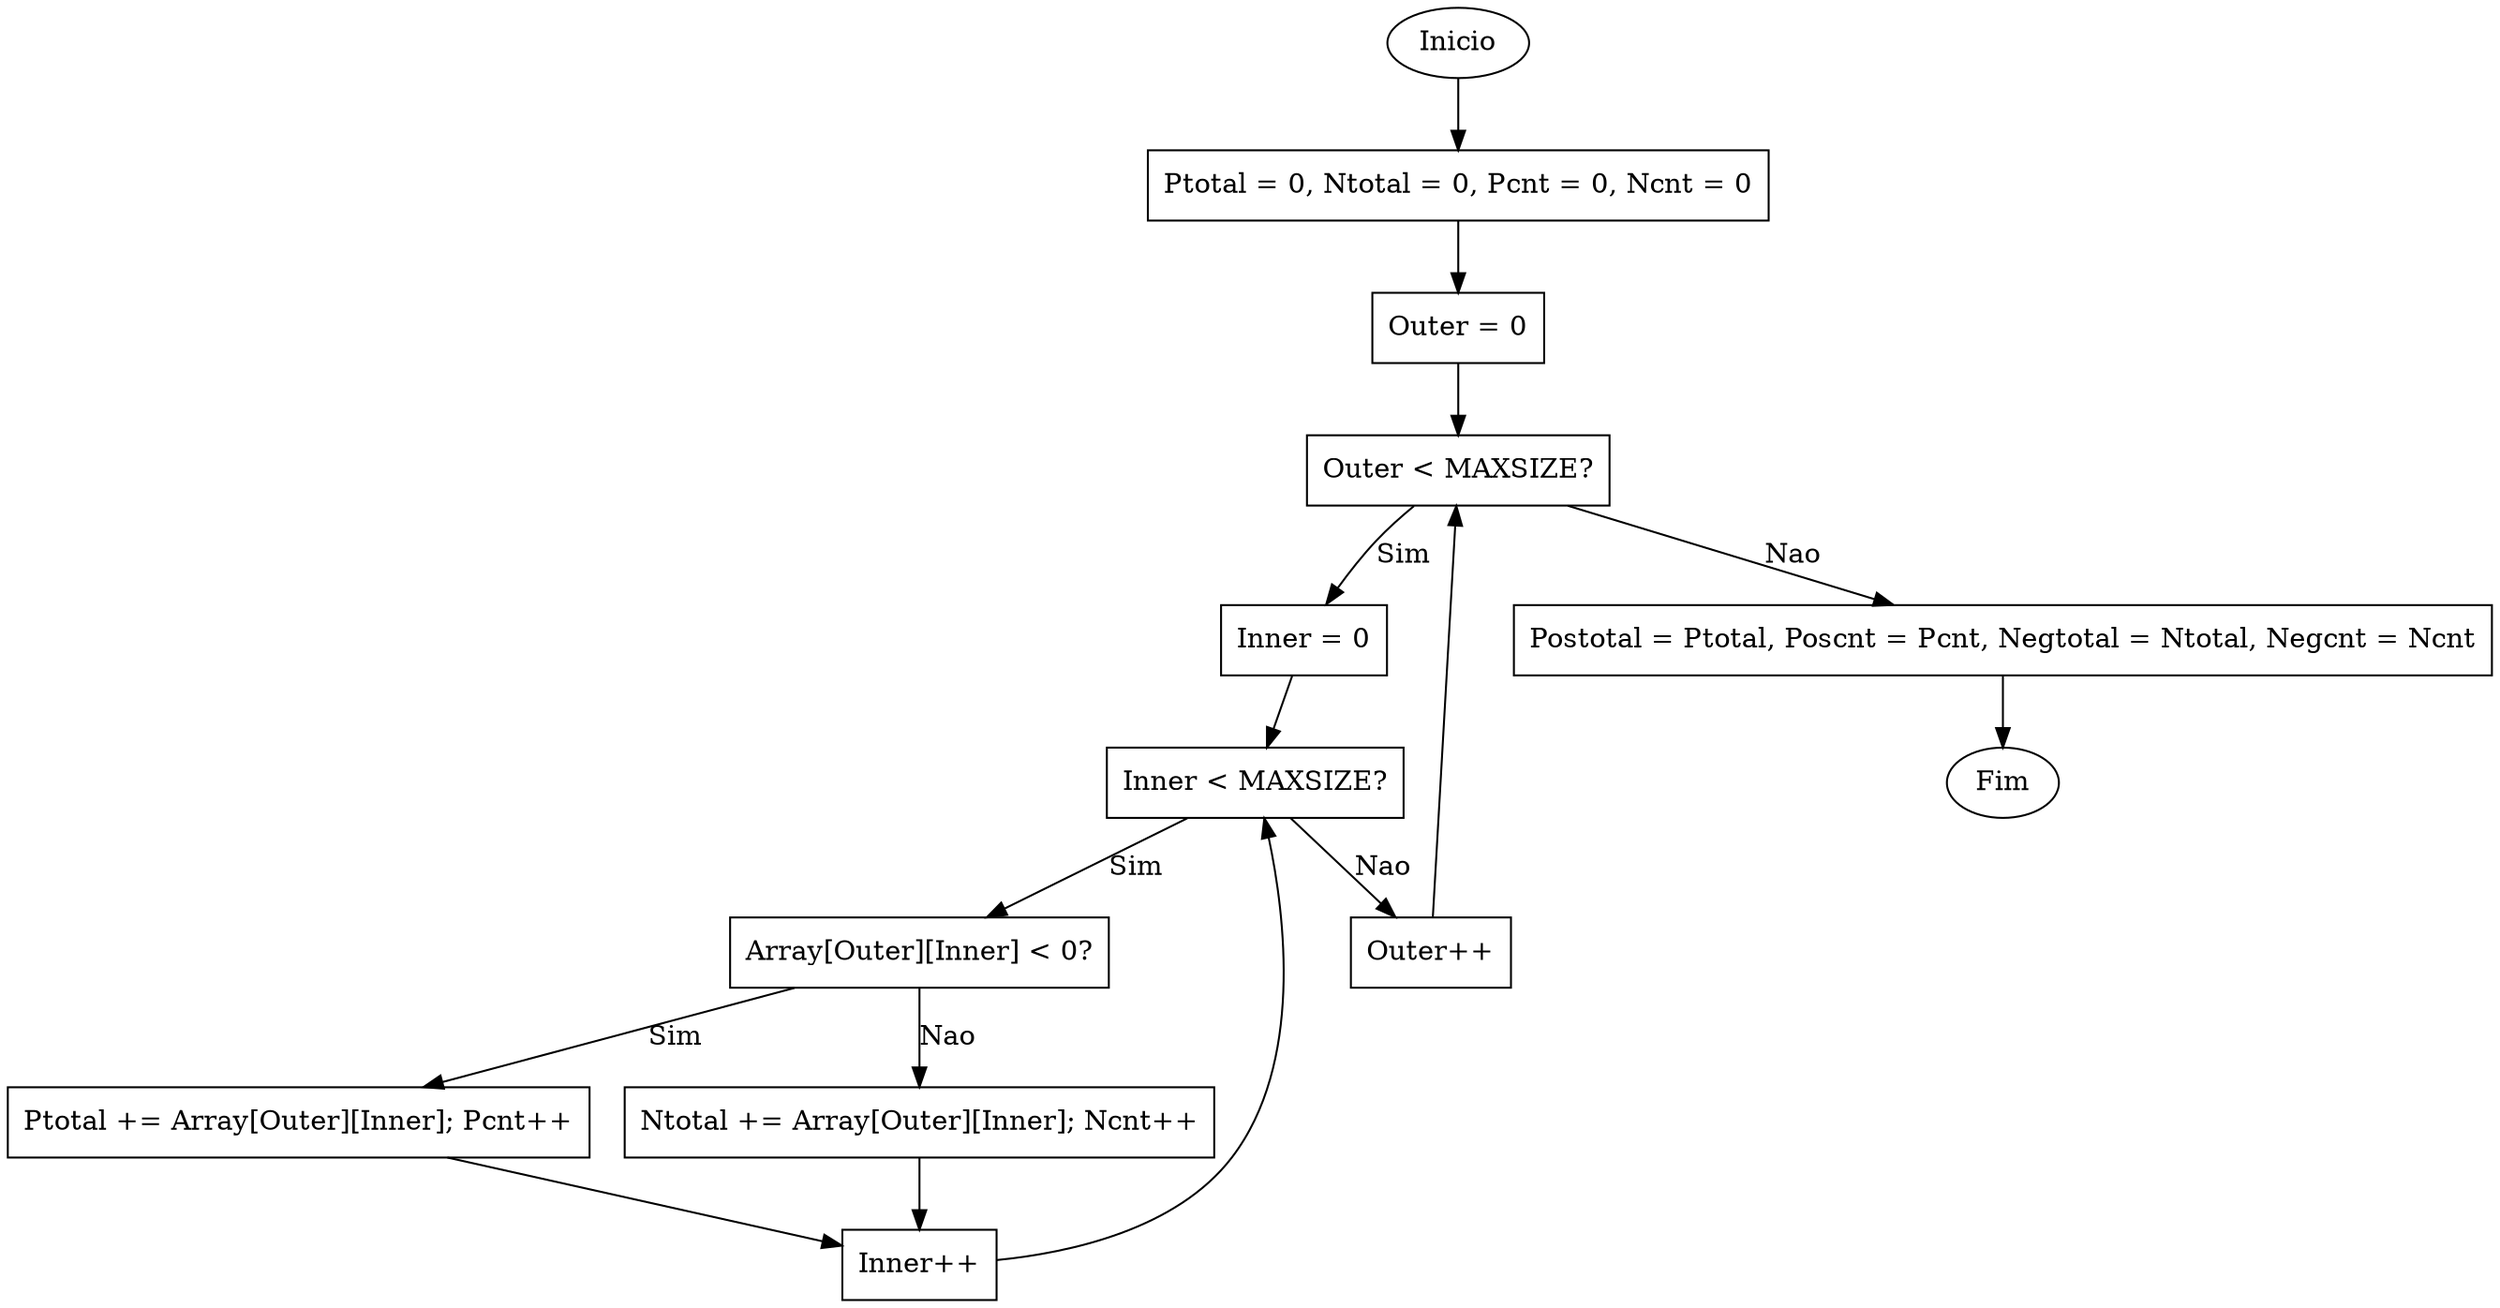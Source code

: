 digraph CFG_Sum {
    node [shape=box];
    start [label="Inicio", shape=ellipse];
    n1 [label="Ptotal = 0, Ntotal = 0, Pcnt = 0, Ncnt = 0"];
    n2 [label="Outer = 0"];
    n3 [label="Outer < MAXSIZE?"];
    n4 [label="Inner = 0"];
    n5 [label="Inner < MAXSIZE?"];
    n6 [label="Array[Outer][Inner] < 0?"];
    n7 [label="Ptotal += Array[Outer][Inner]; Pcnt++"];
    n8 [label="Ntotal += Array[Outer][Inner]; Ncnt++"];
    n9 [label="Inner++"];
    n10 [label="Outer++"];
    n11 [label="Postotal = Ptotal, Poscnt = Pcnt, Negtotal = Ntotal, Negcnt = Ncnt"];
    end [label="Fim", shape=ellipse];
    start -> n1 -> n2 -> n3;
    n3 -> n4 [label="Sim"];
    n3 -> n11 [label="Nao"];
    n4 -> n5;
    n5 -> n6 [label="Sim"];
    n5 -> n10 [label="Nao"];
    n6 -> n7 [label="Sim"];
    n6 -> n8 [label="Nao"];
    n7 -> n9;
    n8 -> n9;
    n9 -> n5;
    n10 -> n3;
    n11 -> end;
}